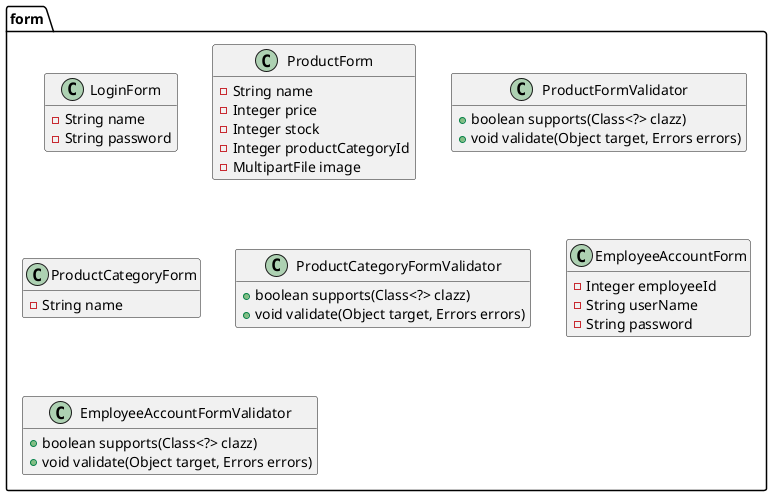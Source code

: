 @startuml

skinparam shadowing false
hide empty methods
hide empty fields
'left to right direction

package form {
    class LoginForm{
        - String name
        - String password
    }
    class ProductForm{
        - String name
        - Integer price
        - Integer stock
        - Integer productCategoryId
        - MultipartFile image
    }
    class ProductFormValidator{
        + boolean supports(Class<?> clazz)
        + void validate(Object target, Errors errors)
    }
    class ProductCategoryForm{
        - String name
    }
    class ProductCategoryFormValidator{
        + boolean supports(Class<?> clazz)
        + void validate(Object target, Errors errors)
    }
    class EmployeeAccountForm{
        - Integer employeeId
        - String userName
        - String password
    }
    class EmployeeAccountFormValidator{
        + boolean supports(Class<?> clazz)
        + void validate(Object target, Errors errors)
    }
}

@enduml